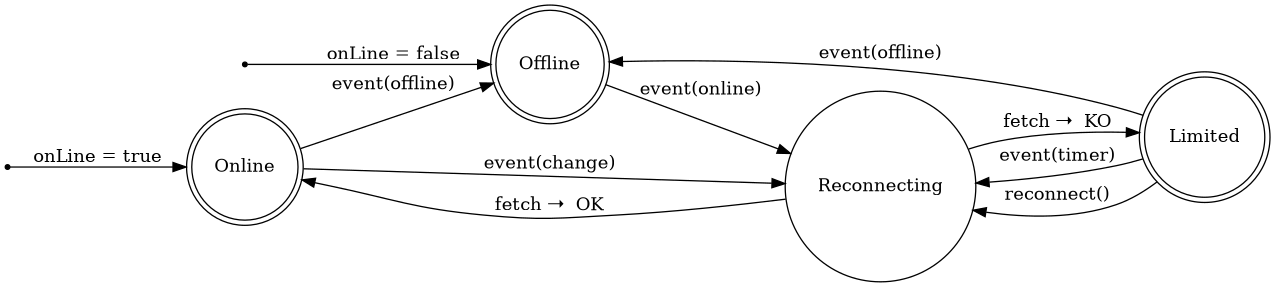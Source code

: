 digraph states {
  rankdir = LR;
  size = "8.5";

  node [shape = doublecircle, label = "Online"] ON;
  node [shape = doublecircle, label = "Offline"] OFF;
  node [shape = doublecircle, label = "Limited"] LIM;
  node [shape = circle, label = "Reconnecting"] REC;
  node [shape = point]; qi
  node [shape = point]; qj

  qi -> ON [label = "onLine = true"];
  qj -> OFF [label = "onLine = false"];

  OFF -> REC [label = "event(online)"];
  REC -> ON [label = "fetch ➝  OK"];
  REC -> LIM [label = "fetch ➝  KO"];
  LIM -> REC [label = "event(timer)"];
  LIM -> REC [label = "reconnect()"];

  ON -> OFF [label = "event(offline)"];
  LIM -> OFF [label = "event(offline)"];

  ON -> REC [label = "event(change)"];
}
